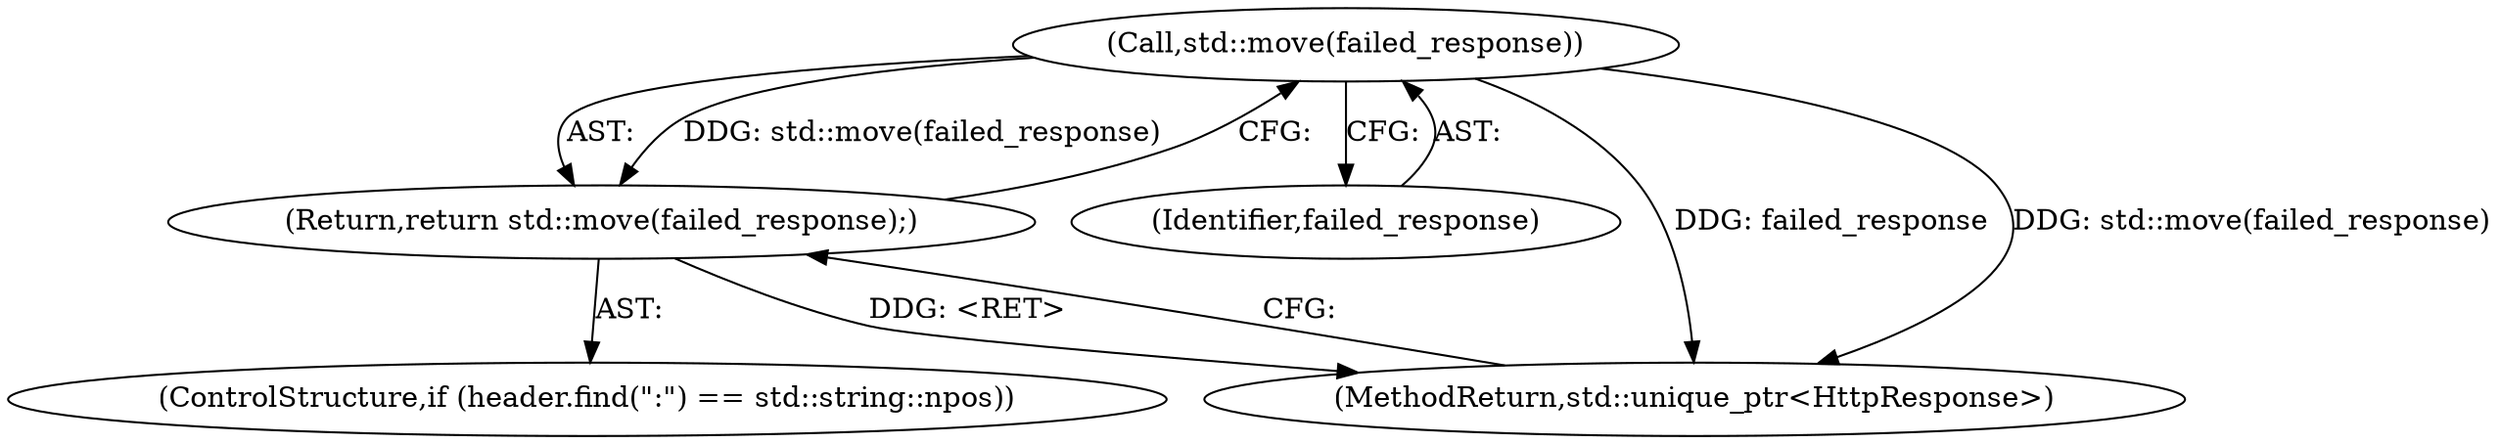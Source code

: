 digraph "0_Chrome_8b10115b2410b4bde18e094ad9fb8c5056134c87_8@API" {
"1000167" [label="(Call,std::move(failed_response))"];
"1000166" [label="(Return,return std::move(failed_response);)"];
"1000166" [label="(Return,return std::move(failed_response);)"];
"1000168" [label="(Identifier,failed_response)"];
"1000167" [label="(Call,std::move(failed_response))"];
"1000367" [label="(MethodReturn,std::unique_ptr<HttpResponse>)"];
"1000161" [label="(ControlStructure,if (header.find(\":\") == std::string::npos))"];
"1000167" -> "1000166"  [label="AST: "];
"1000167" -> "1000168"  [label="CFG: "];
"1000168" -> "1000167"  [label="AST: "];
"1000166" -> "1000167"  [label="CFG: "];
"1000167" -> "1000367"  [label="DDG: failed_response"];
"1000167" -> "1000367"  [label="DDG: std::move(failed_response)"];
"1000167" -> "1000166"  [label="DDG: std::move(failed_response)"];
"1000166" -> "1000161"  [label="AST: "];
"1000367" -> "1000166"  [label="CFG: "];
"1000166" -> "1000367"  [label="DDG: <RET>"];
}
